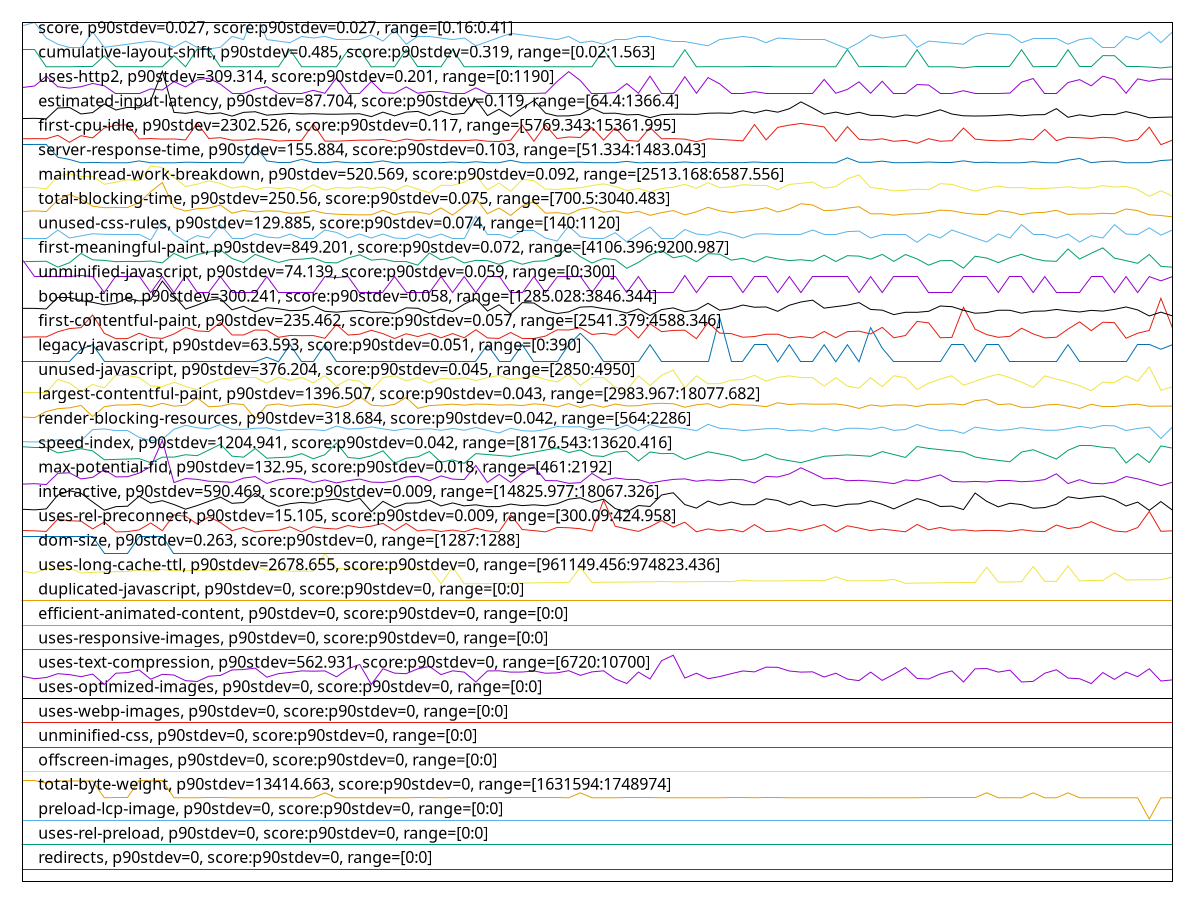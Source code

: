 reset

$redirectsP90Stdev0ScoreP90Stdev0Range00 <<EOF
0 0.5
1 0.5
2 0.5
3 0.5
4 0.5
5 0.5
6 0.5
7 0.5
8 0.5
9 0.5
10 0.5
11 0.5
12 0.5
13 0.5
14 0.5
15 0.5
16 0.5
17 0.5
18 0.5
19 0.5
20 0.5
21 0.5
22 0.5
23 0.5
24 0.5
25 0.5
26 0.5
27 0.5
28 0.5
29 0.5
30 0.5
31 0.5
32 0.5
33 0.5
34 0.5
35 0.5
36 0.5
37 0.5
38 0.5
39 0.5
40 0.5
41 0.5
42 0.5
43 0.5
44 0.5
45 0.5
46 0.5
47 0.5
48 0.5
49 0.5
50 0.5
51 0.5
52 0.5
53 0.5
54 0.5
55 0.5
56 0.5
57 0.5
58 0.5
59 0.5
60 0.5
61 0.5
62 0.5
63 0.5
64 0.5
65 0.5
66 0.5
67 0.5
68 0.5
69 0.5
70 0.5
71 0.5
72 0.5
73 0.5
74 0.5
75 0.5
76 0.5
77 0.5
78 0.5
79 0.5
80 0.5
81 0.5
82 0.5
83 0.5
84 0.5
85 0.5
86 0.5
87 0.5
88 0.5
89 0.5
90 0.5
91 0.5
92 0.5
93 0.5
94 0.5
95 0.5
96 0.5
97 0.5
98 0.5
99 0.5
EOF

$usesRelPreloadP90Stdev0ScoreP90Stdev0Range00 <<EOF
0 1.5
1 1.5
2 1.5
3 1.5
4 1.5
5 1.5
6 1.5
7 1.5
8 1.5
9 1.5
10 1.5
11 1.5
12 1.5
13 1.5
14 1.5
15 1.5
16 1.5
17 1.5
18 1.5
19 1.5
20 1.5
21 1.5
22 1.5
23 1.5
24 1.5
25 1.5
26 1.5
27 1.5
28 1.5
29 1.5
30 1.5
31 1.5
32 1.5
33 1.5
34 1.5
35 1.5
36 1.5
37 1.5
38 1.5
39 1.5
40 1.5
41 1.5
42 1.5
43 1.5
44 1.5
45 1.5
46 1.5
47 1.5
48 1.5
49 1.5
50 1.5
51 1.5
52 1.5
53 1.5
54 1.5
55 1.5
56 1.5
57 1.5
58 1.5
59 1.5
60 1.5
61 1.5
62 1.5
63 1.5
64 1.5
65 1.5
66 1.5
67 1.5
68 1.5
69 1.5
70 1.5
71 1.5
72 1.5
73 1.5
74 1.5
75 1.5
76 1.5
77 1.5
78 1.5
79 1.5
80 1.5
81 1.5
82 1.5
83 1.5
84 1.5
85 1.5
86 1.5
87 1.5
88 1.5
89 1.5
90 1.5
91 1.5
92 1.5
93 1.5
94 1.5
95 1.5
96 1.5
97 1.5
98 1.5
99 1.5
EOF

$preloadLcpImageP90Stdev0ScoreP90Stdev0Range00 <<EOF
0 2.5
1 2.5
2 2.5
3 2.5
4 2.5
5 2.5
6 2.5
7 2.5
8 2.5
9 2.5
10 2.5
11 2.5
12 2.5
13 2.5
14 2.5
15 2.5
16 2.5
17 2.5
18 2.5
19 2.5
20 2.5
21 2.5
22 2.5
23 2.5
24 2.5
25 2.5
26 2.5
27 2.5
28 2.5
29 2.5
30 2.5
31 2.5
32 2.5
33 2.5
34 2.5
35 2.5
36 2.5
37 2.5
38 2.5
39 2.5
40 2.5
41 2.5
42 2.5
43 2.5
44 2.5
45 2.5
46 2.5
47 2.5
48 2.5
49 2.5
50 2.5
51 2.5
52 2.5
53 2.5
54 2.5
55 2.5
56 2.5
57 2.5
58 2.5
59 2.5
60 2.5
61 2.5
62 2.5
63 2.5
64 2.5
65 2.5
66 2.5
67 2.5
68 2.5
69 2.5
70 2.5
71 2.5
72 2.5
73 2.5
74 2.5
75 2.5
76 2.5
77 2.5
78 2.5
79 2.5
80 2.5
81 2.5
82 2.5
83 2.5
84 2.5
85 2.5
86 2.5
87 2.5
88 2.5
89 2.5
90 2.5
91 2.5
92 2.5
93 2.5
94 2.5
95 2.5
96 2.5
97 2.5
98 2.5
99 2.5
EOF

$totalByteWeightP90Stdev13414663ScoreP90Stdev0Range16315941748974 <<EOF
0 4.129072670281911
1 4.129045748240451
2 4.029797642398368
3 4.118021172262605
4 4.1176577247028945
5 4.117523114495597
6 4.117092361832238
7 3.4305668435829375
8 3.4298399484635205
9 3.429907253567169
10 4.14037992769509
11 4.117280816122456
12 4.138724222145303
13 3.430674531748778
14 3.4298399484635205
15 3.4301630129610388
16 3.4301360909195786
17 3.4299745586708212
18 3.4297861043806
19 3.4300284027537415
20 3.429032287219723
21 3.4312802776816262
22 3.429032287219723
23 3.4293553517172413
24 3.4292476635514006
25 3.4290457482404513
26 3.6324686935117896
27 3.4304860774585606
28 3.4305668435829375
29 3.43040531133418
30 3.43009570785739
31 3.4304187723549084
32 3.4300284027537415
33 3.43066107072805
34 3.429907253567169
35 3.4298668705049806
36 3.4303245452097997
37 3.4298668705049806
38 3.429880331525709
39 3.4298130264220603
40 3.4301226298988503
41 3.43004186377447
42 3.43006878581593
43 3.429893792546441
44 3.429799565401332
45 3.430216857043959
46 3.430257240106151
47 3.4299610976500894
48 3.6321860120764597
49 3.429947636629361
50 3.4304726164378287
51 3.4299610976500894
52 3.429893792546441
53 3.4298668705049806
54 3.4297861043806
55 3.43037838929272
56 3.4305668435829375
57 3.429907253567169
58 3.4300014807122814
59 3.430243779085419
60 3.43009570785739
61 3.4298130264220603
62 3.4298399484635205
63 3.432760989961924
64 3.429893792546441
65 3.429893792546441
66 3.4304860774585606
67 3.43006878581593
68 3.430526460520749
69 3.4300014807122814
70 3.4292342025306723
71 3.429516883966002
72 3.4292207415099405
73 3.4290726702819114
74 3.4291399753855636
75 3.42975918233914
76 3.43037838929272
77 3.4309033691011876
78 3.4298130264220603
79 3.4298130264220603
80 3.429880331525709
81 3.429907253567169
82 3.4299341756086292
83 3.6348378331602618
84 3.4299880196915495
85 3.432585996692435
86 3.429799565401332
87 3.63195717472405
88 3.4298130264220603
89 3.4300014807122814
90 3.63195717472405
91 3.429799565401332
92 3.4301764739817706
93 3.4301495519403105
94 3.429059209261183
95 3.4299880196915495
96 3.429826487442792
97 2.560325314410985
98 3.429826487442792
99 3.4290861313026433
EOF

$offscreenImagesP90Stdev0ScoreP90Stdev0Range00 <<EOF
0 4.5
1 4.5
2 4.5
3 4.5
4 4.5
5 4.5
6 4.5
7 4.5
8 4.5
9 4.5
10 4.5
11 4.5
12 4.5
13 4.5
14 4.5
15 4.5
16 4.5
17 4.5
18 4.5
19 4.5
20 4.5
21 4.5
22 4.5
23 4.5
24 4.5
25 4.5
26 4.5
27 4.5
28 4.5
29 4.5
30 4.5
31 4.5
32 4.5
33 4.5
34 4.5
35 4.5
36 4.5
37 4.5
38 4.5
39 4.5
40 4.5
41 4.5
42 4.5
43 4.5
44 4.5
45 4.5
46 4.5
47 4.5
48 4.5
49 4.5
50 4.5
51 4.5
52 4.5
53 4.5
54 4.5
55 4.5
56 4.5
57 4.5
58 4.5
59 4.5
60 4.5
61 4.5
62 4.5
63 4.5
64 4.5
65 4.5
66 4.5
67 4.5
68 4.5
69 4.5
70 4.5
71 4.5
72 4.5
73 4.5
74 4.5
75 4.5
76 4.5
77 4.5
78 4.5
79 4.5
80 4.5
81 4.5
82 4.5
83 4.5
84 4.5
85 4.5
86 4.5
87 4.5
88 4.5
89 4.5
90 4.5
91 4.5
92 4.5
93 4.5
94 4.5
95 4.5
96 4.5
97 4.5
98 4.5
99 4.5
EOF

$unminifiedCssP90Stdev0ScoreP90Stdev0Range00 <<EOF
0 5.5
1 5.5
2 5.5
3 5.5
4 5.5
5 5.5
6 5.5
7 5.5
8 5.5
9 5.5
10 5.5
11 5.5
12 5.5
13 5.5
14 5.5
15 5.5
16 5.5
17 5.5
18 5.5
19 5.5
20 5.5
21 5.5
22 5.5
23 5.5
24 5.5
25 5.5
26 5.5
27 5.5
28 5.5
29 5.5
30 5.5
31 5.5
32 5.5
33 5.5
34 5.5
35 5.5
36 5.5
37 5.5
38 5.5
39 5.5
40 5.5
41 5.5
42 5.5
43 5.5
44 5.5
45 5.5
46 5.5
47 5.5
48 5.5
49 5.5
50 5.5
51 5.5
52 5.5
53 5.5
54 5.5
55 5.5
56 5.5
57 5.5
58 5.5
59 5.5
60 5.5
61 5.5
62 5.5
63 5.5
64 5.5
65 5.5
66 5.5
67 5.5
68 5.5
69 5.5
70 5.5
71 5.5
72 5.5
73 5.5
74 5.5
75 5.5
76 5.5
77 5.5
78 5.5
79 5.5
80 5.5
81 5.5
82 5.5
83 5.5
84 5.5
85 5.5
86 5.5
87 5.5
88 5.5
89 5.5
90 5.5
91 5.5
92 5.5
93 5.5
94 5.5
95 5.5
96 5.5
97 5.5
98 5.5
99 5.5
EOF

$usesWebpImagesP90Stdev0ScoreP90Stdev0Range00 <<EOF
0 6.5
1 6.5
2 6.5
3 6.5
4 6.5
5 6.5
6 6.5
7 6.5
8 6.5
9 6.5
10 6.5
11 6.5
12 6.5
13 6.5
14 6.5
15 6.5
16 6.5
17 6.5
18 6.5
19 6.5
20 6.5
21 6.5
22 6.5
23 6.5
24 6.5
25 6.5
26 6.5
27 6.5
28 6.5
29 6.5
30 6.5
31 6.5
32 6.5
33 6.5
34 6.5
35 6.5
36 6.5
37 6.5
38 6.5
39 6.5
40 6.5
41 6.5
42 6.5
43 6.5
44 6.5
45 6.5
46 6.5
47 6.5
48 6.5
49 6.5
50 6.5
51 6.5
52 6.5
53 6.5
54 6.5
55 6.5
56 6.5
57 6.5
58 6.5
59 6.5
60 6.5
61 6.5
62 6.5
63 6.5
64 6.5
65 6.5
66 6.5
67 6.5
68 6.5
69 6.5
70 6.5
71 6.5
72 6.5
73 6.5
74 6.5
75 6.5
76 6.5
77 6.5
78 6.5
79 6.5
80 6.5
81 6.5
82 6.5
83 6.5
84 6.5
85 6.5
86 6.5
87 6.5
88 6.5
89 6.5
90 6.5
91 6.5
92 6.5
93 6.5
94 6.5
95 6.5
96 6.5
97 6.5
98 6.5
99 6.5
EOF

$usesOptimizedImagesP90Stdev0ScoreP90Stdev0Range00 <<EOF
0 7.5
1 7.5
2 7.5
3 7.5
4 7.5
5 7.5
6 7.5
7 7.5
8 7.5
9 7.5
10 7.5
11 7.5
12 7.5
13 7.5
14 7.5
15 7.5
16 7.5
17 7.5
18 7.5
19 7.5
20 7.5
21 7.5
22 7.5
23 7.5
24 7.5
25 7.5
26 7.5
27 7.5
28 7.5
29 7.5
30 7.5
31 7.5
32 7.5
33 7.5
34 7.5
35 7.5
36 7.5
37 7.5
38 7.5
39 7.5
40 7.5
41 7.5
42 7.5
43 7.5
44 7.5
45 7.5
46 7.5
47 7.5
48 7.5
49 7.5
50 7.5
51 7.5
52 7.5
53 7.5
54 7.5
55 7.5
56 7.5
57 7.5
58 7.5
59 7.5
60 7.5
61 7.5
62 7.5
63 7.5
64 7.5
65 7.5
66 7.5
67 7.5
68 7.5
69 7.5
70 7.5
71 7.5
72 7.5
73 7.5
74 7.5
75 7.5
76 7.5
77 7.5
78 7.5
79 7.5
80 7.5
81 7.5
82 7.5
83 7.5
84 7.5
85 7.5
86 7.5
87 7.5
88 7.5
89 7.5
90 7.5
91 7.5
92 7.5
93 7.5
94 7.5
95 7.5
96 7.5
97 7.5
98 7.5
99 7.5
EOF

$usesTextCompressionP90Stdev562931ScoreP90Stdev0Range672010700 <<EOF
0 8.400557939914162
1 8.307424892703862
2 8.355493562231759
3 8.514721030042917
4 8.475665236051501
5 8.39154506437768
6 8.496695278969955
7 8.073090128755364
8 8.532746781115879
9 8.556781115879827
10 8.667939914163089
11 8.286394849785406
12 8.487682403433476
13 8.45763948497854
14 8.22931330472103
15 8.193261802575107
16 8.409570815450643
17 8.442618025751072
18 8.667939914163089
19 8.682961373390558
20 8.740042918454936
21 8.370515021459227
22 8.514721030042917
23 8.565793991416308
24 8.628884120171673
25 8.6168669527897
26 8.628884120171673
27 8.385536480686694
28 8.713004291845493
29 8.893261802575108
30 8.073090128755364
31 8.716008583690986
32 8.535751072961373
33 8.514721030042917
34 8.713004291845493
35 8.81214592274678
36 8.475665236051501
37 8.631888412017167
38 8.577811158798283
39 8.175236051502145
40 8.62587982832618
41 8.631888412017167
42 8.577811158798283
43 8.580815450643776
44 8.62587982832618
45 8.532746781115879
46 8.547768240343347
47 8.637896995708154
48 8.445622317596566
49 8.586824034334764
50 8.631888412017167
51 8.298412017167381
52 8.11214592274678
53 8.580815450643776
54 8.295407725321887
55 9.04648068669528
56 9.268798283261802
57 8.334463519313305
58 8.532746781115879
59 8.307424892703862
60 8.394549356223175
61 8.514721030042917
62 8.62587982832618
63 8.586824034334764
64 8.782103004291844
65 8.773090128755364
66 8.622875536480686
67 8.577811158798283
68 8.589828326180257
69 8.376523605150215
70 8.532746781115879
71 8.292403433476395
72 8.22931330472103
73 8.577811158798283
74 8.23832618025751
75 8.490686695278969
76 8.76107296137339
77 8.319442060085837
78 8.295407725321887
79 8.502703862660944
80 8.62587982832618
81 8.172231759656652
82 8.713004291845493
83 8.725021459227467
84 8.577811158798283
85 8.658927038626608
86 8.172231759656652
87 8.199270386266093
88 8.532746781115879
89 8.673948497854077
90 8.334463519313305
91 8.307424892703862
92 8.109141630901288
93 8.559785407725322
94 8.28038626609442
95 8.577811158798283
96 8.39154506437768
97 8.716008583690986
98 8.214291845493563
99 8.259356223175965
EOF

$usesResponsiveImagesP90Stdev0ScoreP90Stdev0Range00 <<EOF
0 9.5
1 9.5
2 9.5
3 9.5
4 9.5
5 9.5
6 9.5
7 9.5
8 9.5
9 9.5
10 9.5
11 9.5
12 9.5
13 9.5
14 9.5
15 9.5
16 9.5
17 9.5
18 9.5
19 9.5
20 9.5
21 9.5
22 9.5
23 9.5
24 9.5
25 9.5
26 9.5
27 9.5
28 9.5
29 9.5
30 9.5
31 9.5
32 9.5
33 9.5
34 9.5
35 9.5
36 9.5
37 9.5
38 9.5
39 9.5
40 9.5
41 9.5
42 9.5
43 9.5
44 9.5
45 9.5
46 9.5
47 9.5
48 9.5
49 9.5
50 9.5
51 9.5
52 9.5
53 9.5
54 9.5
55 9.5
56 9.5
57 9.5
58 9.5
59 9.5
60 9.5
61 9.5
62 9.5
63 9.5
64 9.5
65 9.5
66 9.5
67 9.5
68 9.5
69 9.5
70 9.5
71 9.5
72 9.5
73 9.5
74 9.5
75 9.5
76 9.5
77 9.5
78 9.5
79 9.5
80 9.5
81 9.5
82 9.5
83 9.5
84 9.5
85 9.5
86 9.5
87 9.5
88 9.5
89 9.5
90 9.5
91 9.5
92 9.5
93 9.5
94 9.5
95 9.5
96 9.5
97 9.5
98 9.5
99 9.5
EOF

$efficientAnimatedContentP90Stdev0ScoreP90Stdev0Range00 <<EOF
0 10.5
1 10.5
2 10.5
3 10.5
4 10.5
5 10.5
6 10.5
7 10.5
8 10.5
9 10.5
10 10.5
11 10.5
12 10.5
13 10.5
14 10.5
15 10.5
16 10.5
17 10.5
18 10.5
19 10.5
20 10.5
21 10.5
22 10.5
23 10.5
24 10.5
25 10.5
26 10.5
27 10.5
28 10.5
29 10.5
30 10.5
31 10.5
32 10.5
33 10.5
34 10.5
35 10.5
36 10.5
37 10.5
38 10.5
39 10.5
40 10.5
41 10.5
42 10.5
43 10.5
44 10.5
45 10.5
46 10.5
47 10.5
48 10.5
49 10.5
50 10.5
51 10.5
52 10.5
53 10.5
54 10.5
55 10.5
56 10.5
57 10.5
58 10.5
59 10.5
60 10.5
61 10.5
62 10.5
63 10.5
64 10.5
65 10.5
66 10.5
67 10.5
68 10.5
69 10.5
70 10.5
71 10.5
72 10.5
73 10.5
74 10.5
75 10.5
76 10.5
77 10.5
78 10.5
79 10.5
80 10.5
81 10.5
82 10.5
83 10.5
84 10.5
85 10.5
86 10.5
87 10.5
88 10.5
89 10.5
90 10.5
91 10.5
92 10.5
93 10.5
94 10.5
95 10.5
96 10.5
97 10.5
98 10.5
99 10.5
EOF

$duplicatedJavascriptP90Stdev0ScoreP90Stdev0Range00 <<EOF
0 11.5
1 11.5
2 11.5
3 11.5
4 11.5
5 11.5
6 11.5
7 11.5
8 11.5
9 11.5
10 11.5
11 11.5
12 11.5
13 11.5
14 11.5
15 11.5
16 11.5
17 11.5
18 11.5
19 11.5
20 11.5
21 11.5
22 11.5
23 11.5
24 11.5
25 11.5
26 11.5
27 11.5
28 11.5
29 11.5
30 11.5
31 11.5
32 11.5
33 11.5
34 11.5
35 11.5
36 11.5
37 11.5
38 11.5
39 11.5
40 11.5
41 11.5
42 11.5
43 11.5
44 11.5
45 11.5
46 11.5
47 11.5
48 11.5
49 11.5
50 11.5
51 11.5
52 11.5
53 11.5
54 11.5
55 11.5
56 11.5
57 11.5
58 11.5
59 11.5
60 11.5
61 11.5
62 11.5
63 11.5
64 11.5
65 11.5
66 11.5
67 11.5
68 11.5
69 11.5
70 11.5
71 11.5
72 11.5
73 11.5
74 11.5
75 11.5
76 11.5
77 11.5
78 11.5
79 11.5
80 11.5
81 11.5
82 11.5
83 11.5
84 11.5
85 11.5
86 11.5
87 11.5
88 11.5
89 11.5
90 11.5
91 11.5
92 11.5
93 11.5
94 11.5
95 11.5
96 11.5
97 11.5
98 11.5
99 11.5
EOF

$usesLongCacheTtlP90Stdev2678655ScoreP90Stdev0Range961149456974823436 <<EOF
0 12.710782194393403
1 12.629362727847052
2 12.832806026719723
3 12.793290556613954
4 12.836628491214313
5 12.643564274581422
6 12.659658608426383
7 12.689631550958836
8 12.690880287060835
9 12.696798490275071
10 12.76686598013508
11 12.713443357463603
12 12.782508045538123
13 12.73566231933566
14 12.732332960980074
15 12.740770577095788
16 12.751077051427984
17 12.751666142056834
18 12.754346324302801
19 12.756309024140023
20 12.922966714751382
21 12.752308767508907
22 12.761628376739381
23 12.71151697467947
24 12.712462049110059
25 12.715005073625477
26 13.438164456905653
27 12.823172101300813
28 12.838637847608723
29 12.836632974575622
30 12.814118479903456
31 12.820065036804124
32 12.825729104784429
33 12.841233000284078
34 12.841704869812958
35 12.84882966213192
36 12.198105963421696
37 12.884056446657553
38 12.200807251914554
39 12.202592389230858
40 12.206628129849975
41 12.20928737840714
42 12.220644491530464
43 12.224343975641517
44 12.233549708879764
45 12.240183126308551
46 12.247410790955982
47 12.245096446963899
48 12.867877485037823
49 12.25144661344575
50 12.262458938512182
51 12.264841667777006
52 12.26579892934275
53 12.276549781678028
54 12.274557468858205
55 12.293072505452741
56 12.276003424995835
57 12.280297553712956
58 12.283453923848313
59 12.289141075565936
60 12.291448856682834
61 12.280083030635794
62 12.35008921703205
63 12.312105878193478
64 12.314614482913015
65 12.313969858810083
66 12.320463567167792
67 12.323244198371725
68 12.32863740935801
69 12.329634754781281
70 12.482701770147955
71 12.319560714299712
72 12.317540197679648
73 12.321407062125118
74 12.324710487897576
75 12.374914338769983
76 12.216100169335064
77 12.228059937160339
78 12.227999053126098
79 12.238945022051738
80 12.243410046879745
81 12.248625050708384
82 12.252043878541528
83 12.877736031960481
84 12.26872948455258
85 12.272331164756594
86 12.281478627522802
87 12.906628129849963
88 12.29439674390379
89 12.2997314816308
90 12.928744090919665
91 12.311896679225995
92 12.33271770774941
93 12.33434582980425
94 12.643588120345356
95 12.351724688549837
96 12.358645605381184
97 12.361234077413613
98 12.364701200098096
99 12.480295404582066
EOF

$domSizeP90Stdev0263ScoreP90Stdev0Range12871288 <<EOF
0 14.129999999999995
1 14.129999999999995
2 14.129999999999995
3 14.129999999999995
4 14.129999999999995
5 14.129999999999995
6 14.129999999999995
7 13.430000000000064
8 13.430000000000064
9 13.430000000000064
10 14.129999999999995
11 14.129999999999995
12 14.129999999999995
13 13.430000000000064
14 13.430000000000064
15 13.430000000000064
16 13.430000000000064
17 13.430000000000064
18 13.430000000000064
19 13.430000000000064
20 13.430000000000064
21 13.430000000000064
22 13.430000000000064
23 13.430000000000064
24 13.430000000000064
25 13.430000000000064
26 13.430000000000064
27 13.430000000000064
28 13.430000000000064
29 13.430000000000064
30 13.430000000000064
31 13.430000000000064
32 13.430000000000064
33 13.430000000000064
34 13.430000000000064
35 13.430000000000064
36 13.430000000000064
37 13.430000000000064
38 13.430000000000064
39 13.430000000000064
40 13.430000000000064
41 13.430000000000064
42 13.430000000000064
43 13.430000000000064
44 13.430000000000064
45 13.430000000000064
46 13.430000000000064
47 13.430000000000064
48 13.430000000000064
49 13.430000000000064
50 13.430000000000064
51 13.430000000000064
52 13.430000000000064
53 13.430000000000064
54 13.430000000000064
55 13.430000000000064
56 13.430000000000064
57 13.430000000000064
58 13.430000000000064
59 13.430000000000064
60 13.430000000000064
61 13.430000000000064
62 13.430000000000064
63 13.430000000000064
64 13.430000000000064
65 13.430000000000064
66 13.430000000000064
67 13.430000000000064
68 13.430000000000064
69 13.430000000000064
70 13.430000000000064
71 13.430000000000064
72 13.430000000000064
73 13.430000000000064
74 13.430000000000064
75 13.430000000000064
76 13.430000000000064
77 13.430000000000064
78 13.430000000000064
79 13.430000000000064
80 13.430000000000064
81 13.430000000000064
82 13.430000000000064
83 13.430000000000064
84 13.430000000000064
85 13.430000000000064
86 13.430000000000064
87 13.430000000000064
88 13.430000000000064
89 13.430000000000064
90 13.430000000000064
91 13.430000000000064
92 13.430000000000064
93 13.430000000000064
94 13.430000000000064
95 13.430000000000064
96 13.430000000000064
97 13.430000000000064
98 13.430000000000064
99 13.430000000000064
EOF

$usesRelPreconnectP90Stdev15105ScoreP90Stdev0009Range30009424958 <<EOF
0 14.37831106430901
1 14.365409657530355
2 14.341788241254461
3 14.84886962072855
4 14.77881560517682
5 14.762320086686882
6 14.444293138268765
7 14.724654626961115
8 14.321781711902053
9 14.334932421227156
10 14.40531884017415
11 14.687882501360118
12 14.371538345130523
13 15.021781711902054
14 14.962447705847563
15 14.649012079326521
16 14.938286134054366
17 14.709841900659697
18 14.370187956337265
19 14.50564233990704
20 14.320618300018632
21 14.38119881880536
22 14.387410607254342
23 14.531050424432475
24 14.321740161477646
25 14.534623760931554
26 14.469264943337917
27 14.439681041159488
28 14.584795891747005
29 14.49836064015498
30 14.557206416597252
31 14.670576749594224
32 14.374093696231608
33 14.6688731821935
34 14.360485932238019
35 14.411447527774316
36 14.340479402885611
37 14.399148602149575
38 14.325853653494029
39 14.47258897729055
40 14.362293375699762
41 14.324731792035015
42 15.027391019197122
43 14.41943559361744
44 14.375589511510293
45 14.324046210032286
46 14.505829316816875
47 14.492013800701246
48 14.451813765086598
49 14.359592598113249
50 15.617697898760248
51 14.555295098738762
52 14.439016234368962
53 14.342951653137883
54 14.534852288265798
55 14.785983047047093
56 14.518522971473491
57 14.719502374334535
58 14.326892414104226
59 14.444770968149458
60 14.364744850739829
61 14.426883510441852
62 14.323796907485837
63 14.62146414794408
64 14.33484932037834
65 14.362875081641473
66 14.46344788392081
67 14.372722532226147
68 14.488066510382495
69 14.620238410424045
70 14.32543814924995
71 14.57154131301798
72 14.48104448865756
73 14.37504935599299
74 14.439805692432712
75 14.38261153323523
76 14.326082180828273
77 14.627904463727305
78 14.407728764789809
79 14.502463732439836
80 14.387369056829934
81 14.409723185161388
82 14.36007042799394
83 14.385623939004802
84 14.376815249030326
85 14.34257769931821
86 14.414397607907278
87 14.352466700327293
88 14.337113818508572
89 14.603098860355784
90 14.458254080869821
91 14.519998011539972
92 14.742666735941942
93 14.533169496077278
94 14.359384845991208
95 14.321096129899324
96 14.499056597638386
97 15.163489434345218
98 14.345382352965744
99 14.368650590634171
EOF

$interactiveP90Stdev590469ScoreP90Stdev0009Range1482597718067326 <<EOF
0 15.24815421610542
1 15.22471999179561
2 15.263405371367334
3 15.83284945831149
4 16.01011849227539
5 15.903164152255117
6 15.549133938410343
7 15.208627905810047
8 15.357523834506717
9 15.373924684969353
10 15.784430298860162
11 15.505306131045263
12 15.602280057793486
13 15.443695866990083
14 15.254258054899566
15 15.401566264248906
16 15.573802275155419
17 15.746767245765678
18 15.493284036305393
19 15.525025456764771
20 15.908627905810047
21 15.568672408646563
22 15.373920227739369
23 15.47956117065769
24 15.532468355500175
25 15.497080245576006
26 15.621612009707114
27 15.671019998877009
28 15.558666737737937
29 15.69858540004411
30 15.153149169401946
31 15.575183611247732
32 15.323472488375023
33 15.49784783460628
34 15.511144967256726
35 15.619741323789587
36 15.385694338411039
37 15.5103891291055
38 15.389629262081456
39 15.432265908500208
40 15.355188516130251
41 15.36003149910923
42 15.462884107003621
43 15.398915698151754
44 15.431941206049252
45 15.393298507831314
46 15.47317706664485
47 15.66110847006835
48 15.72068934380506
49 15.532951762352074
50 15.664192873217274
51 15.278929092996147
52 15.134516327257929
53 15.402735409180465
54 15.365413266645968
55 15.834813610991105
56 15.927678376896807
57 15.442259828529782
58 15.297607047710304
59 15.587982884815721
60 15.423051328379955
61 15.545246828661572
62 15.432765388393566
63 15.438654739878181
64 15.679507915442294
65 15.608934296956871
66 15.42401949275951
67 15.588863525406499
68 15.400510035810271
69 15.445566687975184
70 15.357657821541387
71 15.453246225102461
72 15.47059079271353
73 15.593267808900992
74 15.454446840779061
75 15.263364445892027
76 15.480318089349515
77 15.6847866264191
78 15.567366575328826
79 15.363214231452954
80 15.377758037823167
81 15.23685351728508
82 15.916213706040086
83 15.574111039632493
84 15.347849349292659
85 15.495959049633665
86 15.44117361508944
87 15.292080892935598
88 15.318899505479015
89 15.451275859314386
90 15.75993309273296
91 15.688011499846311
92 15.748169112129435
93 15.789489930229877
94 15.640585492275967
95 15.384307464548137
96 15.542863696363458
97 15.204954608032931
98 15.56486931092961
99 15.212176401147612
EOF

$maxPotentialFidP90Stdev13295ScoreP90Stdev0018Range4612192 <<EOF
0 16.279784073506892
1 16.299079632465546
2 16.26048851454824
3 16.7235819295559
4 16.742877488514548
5 16.493107197549772
6 16.55635375191424
7 16.8725865237366
8 16.575649310872894
9 16.583153139356813
10 16.730013782542112
11 16.992647779479324
12 18.07105513016845
13 16.341958652373663
14 16.50811485451761
15 16.475955589586523
16 16.39770137825421
17 16.380549770290965
18 16.35267840735069
19 16.528482388973966
20 16.586369065849922
21 16.309799387442574
22 16.457732006125575
23 16.51561868300153
24 16.492035222052067
25 16.346246554364473
26 16.45237212863706
27 16.329094946401227
28 16.421284839203675
29 16.487747320061256
30 16.362326186830018
31 16.349462480857582
32 16.411637059724352
33 16.571361408882083
34 16.599232771822358
35 16.41914088820827
36 16.616384379785604
37 16.484531393568147
38 16.4663078101072
39 17.045174578866767
40 16.354822358346095
41 16.679630934150076
42 16.351606431852986
43 16.722509954058193
44 16.99479173047473
45 16.42664471669219
46 16.416996937212865
47 16.31194333843798
48 16.339814701378256
49 16.718222052067382
50 16.435220520673813
51 16.533842266462482
52 16.472739663093414
53 16.46952373660031
54 16.318375191424195
55 16.406277182235836
56 16.472739663093414
57 16.494179173047474
58 16.399845329249615
59 16.453444104134764
60 16.421284839203675
61 16.472739663093414
62 16.459875957120982
63 16.32695099540582
64 16.59601684532925
65 16.57028943338438
66 16.696782542113322
67 16.948696784073505
68 16.730013782542112
69 16.49632312404288
70 16.524194486983156
71 16.420212863705974
72 16.435220520673816
73 16.40413323124043
74 16.362326186830014
75 16.300151607963247
76 16.451300153139357
77 16.413781010719756
78 16.529554364471668
79 16.65819142419602
80 16.3934134762634
81 16.36768606431853
82 16.391269525267994
83 16.36768606431853
84 16.44594027565084
85 16.44594027565084
86 16.377333843797857
87 16.401989280245022
88 16.464163859111792
89 16.701070444104136
90 16.30122358346095
91 16.460947932618684
92 16.31623124042879
93 16.292647779479324
94 16.36447013782542
95 16.590656967840737
96 16.49632312404288
97 16.365542113323126
98 16.21546554364472
99 16.35911026033691
EOF

$speedIndexP90Stdev1204941ScoreP90Stdev0042Range817654313620416 <<EOF
0 17.811300837048407
1 17.77978722635281
2 17.78439994571184
3 17.557695203713727
4 17.635742505345345
5 17.731747880459018
6 17.641893690639016
7 17.278300632214368
10 17.322593273162248
11 17.158730814747543
12 17.384433511668394
13 17.38653061648888
14 17.48355015531252
15 17.445197548959154
16 17.673993935069845
17 17.91059578893252
18 17.42595768044462
19 17.385489702022646
20 17.739805061927317
21 17.344195574714966
23 17.388955255758976
24 17.529077710738644
25 17.318174105942674
26 17.48553251603237
27 17.96256308694857
28 17.371853530126682
29 17.327497536584744
30 17.439300060479784
31 17.643708391550593
32 17.13659731995565
33 17.34406315854518
34 17.398305588006263
35 17.61769201518968
36 17.17932062909984
37 17.27281310389836
38 17.129858444621405
39 17.529598557528466
42 17.415887668450758
46 17.763397895157983
47 17.570258028737065
48 17.681236627921397
49 17.44453148085974
50 17.41357422390696
51 17.59144705983766
52 17.627372325231033
53 17.228007091633696
54 17.596203652928253
55 17.528556347719736
56 17.53869671248681
57 17.288641912222868
59 17.604736028295292
60 17.515036677310217
61 17.419048452191323
62 17.243826710691238
63 17.311669628910256
64 17.51472193491938
65 17.320532684227427
67 17.16012816558582
69 17.421420496989526
71 17.47767590297151
72 17.451729354923362
73 17.419184723689934
74 17.61242665489147
76 17.372273334747778
77 17.819604328577658
78 17.7417102120927
81 17.5922796731455
82 17.39040717113371
83 17.31132431238086
85 17.19542722894134
86 17.59312178960122
87 17.68779716126555
89 17.307445791365
90 17.66508006696419
91 17.86417802504279
92 17.858730814747545
93 17.789853999349276
94 17.75661534736606
95 17.14515635524769
96 17.528576511883546
97 17.162861887273017
98 17.84626944208513
99 17.75448550815566
EOF

$renderBlockingResourcesP90Stdev318684ScoreP90Stdev0042Range5642286 <<EOF
0 18.015820035992803
1 18.007001799640072
2 18.021278944211158
3 18.094344331133772
4 18.020439112177563
5 18.065370125974805
6 18.513000599880023
7 18.540715056988603
8 18.471428914217157
9 18.476467906418716
10 18.19596400719856
11 18.05739172165567
12 18.114920215956808
13 18.525178164367126
14 18.68726574685063
15 18.5906850629874
16 18.54449430113977
17 18.722118776244752
18 18.526857828434313
19 18.52223875224955
20 18.569269346130774
21 18.58480623875225
22 18.477727654469106
23 18.519299340131973
24 18.51216076784643
25 18.510481103779245
26 18.473948410317938
27 18.65745170965807
28 18.536515896820635
29 18.554152369526093
30 18.623858428314335
31 18.541974805038993
32 18.47478824235153
33 18.553312537492502
34 18.513420515896822
35 18.549113377324534
36 18.48444631073785
37 18.561710857828434
38 18.486965806838633
39 18.599083383323336
40 18.478987402519497
41 18.377367726454708
42 18.567169766046792
43 18.46722975404919
44 18.44959328134373
45 18.513420515896822
46 18.63981523695261
47 18.623858428314335
48 18.628897420515898
49 18.493264547090583
50 18.552472705458907
51 18.521398920215958
52 18.701122975404918
53 18.465970005998802
54 18.722538692261548
55 18.5911049790042
56 18.620499100179963
57 18.554572285542893
58 18.468909418116375
59 18.730097180563888
60 18.568009598080383
61 18.537775644871026
62 18.473108578284343
63 18.507961607678464
64 18.549113377324534
65 18.552472705458907
66 18.469329334133175
67 18.499143371325736
68 18.44455428914217
69 18.575568086382724
70 18.463870425914816
71 18.566749850029993
72 18.56968926214757
73 18.525178164367126
74 18.616299940012
75 18.48108698260348
76 18.51719976004799
77 18.721278944211157
78 18.576407918416315
79 18.479407318536293
80 18.48738572285543
81 18.358051589682063
82 18.617979604079185
83 18.538615476904617
84 18.478987402519497
85 18.514260347930414
86 18.595304139172164
87 18.535256148770245
88 18.486545890821837
89 18.488225554889024
90 18.54995320935813
91 18.648213557288543
92 18.571368926214756
93 18.68096700659868
94 18.667949610077983
95 18.47478824235153
96 18.559191361727656
97 18.614620275944812
98 18.151452909418115
99 18.620919016196762
EOF

$largestContentfulPaintP90Stdev1396507ScoreP90Stdev0043Range298396718077682 <<EOF
0 19.026565827530828
1 19.006008565688113
2 19.252708929696823
3 19.371980542129084
4 19.405823171157024
5 19.502571224198935
6 19.049282260590193
7 19.449847934980795
8 19.520974917825832
9 19.522291178339874
10 19.549245940608955
11 19.450823034999445
12 19.58978972899221
13 19.475254875680086
14 19.51029826632651
15 19.816721549873886
16 19.44916178971959
17 19.474115183806166
18 19.580430138435624
19 19.537547200962276
20 18.97055390292206
21 19.513194988113636
22 19.56454397091488
23 19.472814635410874
24 19.527481513718225
25 19.558418527306923
26 19.50273907705998
27 19.41219120394936
28 19.534493891606793
29 19.86547560215001
30 19.518331724415198
31 19.47889724126111
32 19.547901754027247
33 19.829637949078084
34 19.385042441481993
35 19.496612625504785
36 19.52240297154705
37 19.55541816482707
38 19.513805329813255
39 19.559193223697754
40 19.549934072119132
41 19.51683006089992
42 19.530946628812462
43 19.498292695681627
44 19.569715511041746
45 19.53142730106414
46 19.441834695127934
47 19.578124696287073
48 19.418323495669448
49 19.53975590982125
50 19.428206566589928
51 19.561283439464955
52 19.4829330323665
53 19.49356723149969
54 19.569681092608032
55 19.590562824525662
56 19.574027805791605
57 19.42981204867098
58 19.531754706044257
59 19.57287118633315
60 19.412497115936844
61 19.555168964694616
62 19.524406592788086
63 19.509346942004537
64 19.450865576302093
65 19.613152523042288
66 19.540706077968448
67 19.57318972730665
68 19.5557267745557
69 19.554056279877642
70 19.563611145389316
71 19.502470992739518
72 19.38063910537991
73 19.521678583581718
74 19.469518736871013
75 19.522012451282375
76 19.52348363921638
77 19.459145477491077
78 19.550066350371694
79 19.550635455170976
80 19.57146901313961
81 19.526404047763656
82 19.69829332247235
83 19.749282260590192
84 19.537314661604796
85 19.566160125378474
86 19.426026554581803
87 19.42421906801556
88 19.517969515609778
89 19.549768027634016
90 19.476941171413415
91 19.379176336769913
92 19.550549987174083
93 19.456154127245377
94 19.457802891766754
95 19.521493862427146
96 19.555299256698202
97 19.46862367972146
98 19.477635143088488
99 19.476560434166075
EOF

$unusedJavascriptP90Stdev376204ScoreP90Stdev0045Range28504950 <<EOF
0 20.04539716312057
1 20.04539716312057
2 20.04539716312057
3 20.57163829787234
4 20.417737588652482
5 20.07518439716312
6 20.36312765957447
7 20.219156028368793
8 20.715609929078013
9 20.715609929078013
10 20.64114184397163
11 20.303553191489364
12 20.26880141843972
13 20.452489361702128
14 20.283695035460994
15 20.14468794326241
16 20.407808510638297
17 20.581567375886525
18 20.64114184397163
19 20.651070921985816
20 20.651070921985816
21 20.417737588652482
22 20.661
23 20.52695744680851
24 20.651070921985816
25 20.432631205673758
26 20.7255390070922
27 20.288659574468085
28 20.56667375886525
29 20.492205673758868
30 20.12482978723404
31 20.64114184397163
32 20.720574468085108
33 20.512063829787234
34 20.64114184397163
35 20.422702127659576
36 20.61135460992908
37 20.581567375886525
38 20.64114184397163
39 20.52695744680851
40 20.64114184397163
41 20.730503546099293
42 20.56667375886525
43 20.64114184397163
44 20.720574468085108
45 20.56667375886525
46 20.462418439716313
47 20.77518439716312
48 20.328375886524825
49 20.656035460992907
50 20.656035460992907
51 20.25390780141844
52 20.129794326241136
53 20.720574468085108
54 20.32341134751773
55 20.735468085106383
56 20.95390780141844
57 20.22908510638298
58 20.715609929078013
59 20.39291489361702
60 20.397879432624116
61 20.536886524822695
62 20.57163829787234
63 20.735468085106383
64 20.50213475177305
65 20.651070921985816
66 20.715609929078013
67 20.64114184397163
68 20.646106382978722
69 20.29362411347518
70 20.64114184397163
71 20.303553191489364
72 20.209226950354612
73 20.64114184397163
74 20.26880141843972
75 20.720574468085108
76 20.64114184397163
77 20.154617021276596
78 20.417737588652482
79 20.586531914893616
80 20.720574468085108
81 20.333340425531915
82 20.492205673758868
83 20.656035460992907
84 20.7900780141844
85 20.64114184397163
86 20.452489361702128
87 20.243978723404254
88 20.715609929078013
89 20.581567375886525
90 20.462418439716313
91 20.308517730496455
92 20.104971631205675
93 20.45745390070922
94 20.442560283687943
95 20.715609929078013
96 20.492205673758868
97 21.08795035460993
98 20.129794326241136
99 20.26880141843972
EOF

$legacyJavascriptP90Stdev63593ScoreP90Stdev0051Range0390 <<EOF
0 21.2914
1 21.2914
2 21.2914
3 21.2914
4 21.2914
5 21.80473333333333
6 21.9914
7 21.2914
8 21.2914
9 21.2914
10 21.2914
11 21.2914
12 21.2914
13 21.2914
14 21.2914
15 21.2914
16 21.2914
17 21.2914
18 21.2914
19 21.2914
20 21.2914
21 21.478066666666667
22 21.2914
23 21.9914
24 21.2914
25 21.2914
26 21.9914
27 21.2914
28 21.2914
29 21.2914
30 21.2914
31 21.2914
32 21.2914
33 21.2914
34 21.2914
35 21.2914
36 21.2914
37 21.2914
38 21.2914
39 21.2914
40 21.9914
41 21.2914
42 21.2914
43 21.9914
44 21.2914
45 21.2914
46 21.2914
47 21.9914
48 22.458066666666667
49 21.9914
50 21.2914
51 21.2914
52 21.2914
53 21.2914
54 21.9914
55 21.2914
56 21.2914
57 21.2914
58 21.2914
59 21.2914
60 23.1114
61 21.2914
62 21.2914
63 21.9914
64 21.9914
65 21.2914
66 21.9914
67 21.2914
68 21.2914
69 21.9914
70 21.2914
71 21.9914
72 21.2914
73 22.691399999999998
74 21.851399999999998
75 21.2914
76 21.2914
77 21.2914
78 21.2914
79 21.2914
80 21.9914
81 21.9914
82 21.2914
83 21.9914
84 21.9914
85 21.2914
86 21.2914
87 21.2914
88 21.2914
89 21.2914
90 21.9914
91 21.2914
92 21.2914
93 21.2914
94 21.2914
95 21.2914
96 21.9914
97 21.9914
98 21.80473333333333
99 21.9914
EOF

$firstContentfulPaintP90Stdev235462ScoreP90Stdev0057Range25413794588346 <<EOF
0 22.300816969756525
1 22.312985921639807
2 22.311772020740364
3 22.521532477629542
4 22.652162781220376
5 22.69080286538417
6 23.21025857534278
7 22.46045545850771
8 22.238518766329857
9 22.242322322481446
10 22.460500777474625
11 22.282343825868807
12 22.25051696281995
13 22.429161093320076
14 22.699456360262666
15 22.55699780630766
16 22.53031626453791
17 22.900611878309324
18 22.39200844239173
19 22.390381005919213
20 22.59514585597355
21 22.582963146546742
22 22.295114063330946
23 22.369307686304886
24 22.361057206525008
25 22.365745291798653
26 22.25548019896414
27 22.820216840273766
28 22.38591223207473
29 22.42296129679299
30 22.58323020474462
31 22.44398120476774
32 22.245085160928575
33 22.439862034382298
34 22.325423550255497
35 22.457185209484614
36 22.273919353626674
37 22.448230667183058
38 22.27521984612361
39 22.60406640904992
40 22.270673382621563
41 22.247366485352263
42 22.491583923905754
43 22.247662677171725
44 22.245966452981573
45 22.34454087088719
46 22.600882751624315
47 22.593451250317926
48 22.68557338030937
49 22.410798009780574
50 22.45819112869662
51 22.38563060706606
52 22.734216007884577
53 22.263169856528474
54 22.85055465155264
55 22.524629543457653
56 22.57716150951467
57 22.58601084707161
58 22.2369738751185
59 22.90243272965849
60 22.467814125760135
61 22.44500330932507
62 22.296736644199868
63 22.326345305671808
64 22.41931069215473
65 22.422772737519942
66 22.271566813683553
67 22.326206111702007
68 22.26895773601702
69 22.534659601956115
70 22.278576686744202
71 22.527114803232443
72 22.54646923917316
73 22.43265955571227
74 22.702554235358043
75 22.27430942044903
76 22.36748036081759
77 22.945085160928578
78 22.887243996971026
79 22.275611531480497
80 22.290485054567736
81 23.525971539804388
82 22.628675417350692
83 22.405740898633496
84 22.29396166674374
85 22.336127728386785
86 22.666175243936276
87 22.435895815510186
88 22.27107396991838
89 22.29641698362968
90 22.630496268699854
91 22.9286877875789
92 22.565061345349026
93 22.91273146488936
94 22.89437728328979
95 22.255426787324563
96 22.462092606187426
97 22.576962429767164
98 23.893517263404934
99 22.67214439929247
EOF

$bootupTimeP90Stdev300241ScoreP90Stdev0058Range12850283846344 <<EOF
0 23.48038804129771
1 23.479574098209838
2 23.45749924611237
3 23.9289601270109
4 23.92356439989267
5 23.798476552816858
6 23.727527101621497
7 23.62558967429499
8 23.688314722531018
9 23.9005369660495
10 23.781200387166024
11 23.845492946678426
12 24.601800366721612
13 24.0020070469327
14 23.451050312416147
15 23.61565017697193
16 23.807425454568687
17 23.883307758653736
18 23.42112225118514
19 23.565977287537855
20 23.341031593002903
21 23.505065722390462
22 23.464788956185075
23 23.38496215867418
24 23.402043782982584
25 23.570592613178977
26 23.3607003935549
27 23.32327019204968
28 23.36867211637981
29 23.396256737072108
30 23.31700461915897
31 23.329347931920115
32 23.274225648790587
33 23.500065786279247
34 23.485130825059738
35 23.294296948671754
36 23.449523051072696
37 23.353602988717242
38 23.65203835243608
39 23.881178984423915
40 23.37060187705243
41 23.6284161140287
42 23.254026890788516
43 23.71510328899452
44 23.698911635425052
45 23.389293498677503
46 23.268210519926914
47 23.336908210986316
48 23.531903483216418
49 23.550704674103322
50 23.469878336591663
51 23.404606362044955
52 23.29118205108547
53 23.457188427185955
54 23.185546102145388
55 23.429784931191783
56 23.49903046856033
57 23.342800353943858
58 23.417383479638648
59 23.68740462682562
60 23.404382751306528
61 23.473932399279335
62 23.616517786637022
63 23.52619022884962
64 23.53859391651014
65 23.359490659460015
66 23.608380591865682
67 23.741677189149133
68 23.816237953770077
69 23.489158054458798
70 23.551116117862026
71 23.61270075133208
72 23.717109077318206
73 23.43611087898187
74 23.40670606687878
75 23.22356439989267
76 23.31997193365789
77 23.318491630569508
78 23.360119005634992
79 23.57798965640613
80 23.549841536652995
81 23.401596561505734
82 23.279945611479537
83 23.307733717943805
84 23.405069236273498
85 23.401889491573073
86 23.282291288125634
87 23.363088556241298
88 23.37092164040838
89 23.435001769719275
90 23.377408587930134
91 23.331979830311397
92 23.398593469288663
93 23.367395299063393
94 23.43935547079644
95 23.537359585234025
96 23.417061480175313
97 23.16995596146229
98 23.325504063326562
99 23.171416139584213
EOF

$unminifiedJavascriptP90Stdev74139ScoreP90Stdev0059Range0300 <<EOF
0 25.4393125
1 24.7830625
2 24.7830625
3 24.7830625
4 24.7830625
5 24.8268125
6 24.7830625
7 24.1268125
8 24.7830625
9 24.7830625
10 24.7830625
11 24.1268125
12 24.7830625
13 24.1268125
14 24.8268125
15 24.1268125
16 24.1268125
17 24.7830625
18 24.1268125
19 24.1268125
20 24.1268125
21 24.7830625
22 24.1268125
23 24.1268125
24 24.1268125
25 24.1268125
26 24.7830625
27 24.7393125
28 24.7830625
29 24.1268125
30 24.1268125
31 24.1268125
32 24.7830625
33 24.1268125
34 24.1268125
35 24.1268125
36 24.7830625
37 24.1268125
38 24.7830625
39 24.1268125
40 24.7830625
41 24.7830625
42 24.1268125
43 24.1268125
44 24.7830625
45 24.1268125
46 24.7830625
47 24.7830625
48 24.7830625
49 24.1268125
50 24.7830625
51 24.7830625
52 24.1268125
53 24.7830625
54 24.1268125
55 24.1268125
56 24.1268125
57 24.8268125
58 24.1268125
59 24.7830625
60 24.7830625
61 24.7830625
62 24.1268125
63 24.7830625
64 24.7830625
65 24.1268125
66 24.7830625
67 24.1268125
68 24.7830625
69 24.7830625
70 24.7830625
71 24.7830625
72 24.1268125
73 24.7830625
74 24.1268125
75 24.7830625
76 24.7830625
77 24.7830625
78 24.1268125
79 24.1268125
80 24.1268125
81 24.7830625
82 24.7830625
83 24.7830625
84 24.1268125
85 24.7830625
86 24.7830625
87 24.1268125
88 24.7830625
89 24.1268125
90 24.1268125
91 24.1268125
92 24.7830625
93 24.7830625
94 24.1268125
95 24.7830625
96 24.1268125
97 24.7830625
98 24.6080625
99 24.7830625
EOF

$firstMeaningfulPaintP90Stdev849201ScoreP90Stdev0072Range41063969200987 <<EOF
0 25.393976564513224
1 25.40205417485138
2 25.410509524325533
3 25.17111200152046
4 25.347802621725844
5 25.73119494801178
6 25.46893419552497
7 25.443940795414573
8 25.392689434528247
9 25.403119005524513
10 25.395258943062526
11 25.417487007611264
12 25.34453974297157
13 25.732084993729803
14 25.517899267381953
15 25.681813616451024
16 25.787802534454574
17 25.87111200152046
18 25.52569501576822
19 25.358354202802424
20 25.69072391589086
21 25.519777442025816
22 25.360466725041448
23 25.47876389776753
24 25.49422914210647
25 25.546179642813247
26 25.365560094388723
27 25.34026328117178
28 25.542219151485707
29 25.67660434601215
30 25.456553651102563
31 25.499228500905076
32 25.39773766523663
33 25.39704310715772
34 25.25142500961802
35 25.748300286128547
36 25.465937227474257
37 25.59047218676827
38 25.340714497866582
39 25.44799478820839
40 25.434434021103648
41 25.28603395797743
42 25.44279145706411
43 25.288432754215748
44 25.404494546151835
45 25.43136900570633
46 25.62577620228898
47 25.986307335222754
48 25.600716960855685
49 25.33709237663661
50 25.52424005828751
51 25.474729250104666
52 25.12178514177581
53 25.36199685702227
54 25.668605304056733
55 25.850288155907208
56 25.550966035477224
57 25.643268782413095
58 25.393324769355374
59 25.720633185287326
60 25.698775902415207
61 25.456533457500953
62 25.530947218822277
63 25.381022453927436
64 25.6002043148854
65 25.506941947637724
66 25.435584717007156
67 25.473103410633858
68 25.42146005630451
69 25.659714180053715
70 25.398910760765457
71 25.63825228450724
72 25.620973179600146
73 25.49447146532579
74 25.690974045040218
75 25.40429108288855
76 25.685765792766134
77 25.507448145231024
78 25.249961991666076
79 25.43169940017973
80 25.43922991663897
81 25.126499075045775
82 25.616222083315453
83 25.54285923774851
84 25.355956424728895
85 25.555334471496113
86 25.693434270554018
87 25.524083600298564
88 25.427886712440447
89 25.406391896232524
90 25.913821468925732
91 25.499811230551536
92 25.737814716068993
93 25.958855576233997
94 25.538203679259667
95 25.43607801784649
96 25.326382980018032
97 25.689731035529345
98 25.203569228296544
99 25.165937263837282
EOF

$unusedCssRulesP90Stdev129885ScoreP90Stdev0074Range1401120 <<EOF
0 26.36175
1 26.36175
2 26.36175
3 26.689875
4 26.36175
5 26.44925
6 26.53675
7 26.514875
8 26.5258125
9 26.5258125
10 26.5258125
11 26.274250000000002
12 27.06175
13 26.514875
14 26.219562500000002
15 26.4601875
16 26.36175
17 26.908625
18 26.36175
19 26.36175
20 26.53675
21 26.4055
22 26.36175
23 26.5258125
24 26.36175
25 26.36175
26 26.689875
27 26.5914375
28 26.36175
29 26.5258125
30 26.36175
31 26.5258125
32 26.36175
33 26.339875
34 26.5258125
35 26.36175
36 26.5258125
37 26.36175
38 26.36175
39 27.258625000000002
40 26.5258125
41 26.5258125
42 26.36175
43 26.689875
44 26.689875
45 26.36175
46 26.2414375
47 26.8539375
48 26.4164375
49 26.36175
50 26.36175
51 26.5805
52 26.208625
53 26.5258125
54 26.8101875
55 26.36175
56 26.36175
57 26.711750000000002
58 26.5258125
59 26.4820625
60 26.62425
61 26.5258125
62 26.36175
63 26.5258125
64 26.53675
65 26.5258125
66 26.5258125
67 26.5258125
68 26.689875
69 26.5258125
70 26.5258125
71 26.62425
72 26.646125
73 26.36175
74 26.5258125
75 26.5258125
76 26.5258125
77 26.18675
78 26.5258125
79 26.36175
80 26.689875
81 26.5258125
82 26.36175
83 26.1976875
84 26.5258125
85 26.36175
86 26.908625
87 26.5258125
88 26.5258125
89 26.36175
90 26.5258125
91 26.1976875
92 26.4601875
93 26.36175
94 26.908625
95 26.5258125
96 26.5039375
97 26.777375
98 26.4820625
99 26.689875
EOF

$totalBlockingTimeP90Stdev25056ScoreP90Stdev0075Range70053040483 <<EOF
0 27.449877031491884
1 27.473329712915127
2 27.446680551284057
3 27.914860717703597
4 28.149248018549095
5 27.954935637423265
6 27.66462722177646
7 27.60532621477158
8 27.612843099843136
9 27.613421899993643
10 27.810538379926566
11 28.260599545894234
12 28.63542992201339
13 27.616413920927524
14 27.467917555663607
15 27.563915394237
16 27.589171827402012
17 27.71428226118212
18 27.380721688833603
19 27.489789887169408
20 27.431836507320156
21 27.473857097571745
22 27.4622856046926
23 27.37373309044488
24 27.39304938035095
25 27.485771360410155
26 27.375309531582086
27 27.33856399059831
28 27.3196845820526
29 27.30976229375815
30 27.314873775606806
31 27.498518494114492
32 27.314873775606806
33 27.4291304286944
34 27.431535831917294
35 27.332595583851496
36 27.593873488676564
37 27.30074203167229
38 27.662153865912515
39 27.991421094183565
40 27.357846003508453
41 27.589991769225616
42 27.28961704176639
43 27.677700588292904
44 27.846467887866975
45 27.38012033802788
46 27.399964914616778
47 27.336221729210013
48 27.540681003156234
49 27.6194579587061
50 27.41673929466705
51 27.47964389637523
52 27.38192439044505
53 27.456807599527853
54 27.291421094183562
55 27.40176896703395
56 27.488340030376808
57 27.30976229375815
58 27.43494759571357
59 27.618255257094653
60 27.477539168555197
61 27.40447504565971
62 27.4576945919663
63 27.505802656424233
64 27.60444162773636
65 27.428390767203357
66 27.553908916829748
67 27.767390256914247
68 27.71597476302483
69 27.483967307992984
70 27.506404007229953
71 27.58623783682088
72 27.644414017143653
73 27.35305955177029
74 27.355164279590326
75 27.29833662844939
76 27.346144017504464
77 27.35514263096132
78 27.407782475091192
79 27.505501981021368
80 27.479343220972368
81 27.38763090891597
82 27.338927807835773
83 27.319083231246875
84 27.48246152557545
85 27.430032454902985
86 27.316377152621115
87 27.395454783573847
88 27.414397333954156
89 27.49708306974123
90 27.328704844138464
91 27.34885009613022
92 27.342235237267257
93 27.373806154567774
94 27.357870358216083
95 27.55210666846499
96 27.485942444714386
97 27.31455475900437
98 27.283904209112013
99 27.228279259582525
EOF

$mainthreadWorkBreakdownP90Stdev520569ScoreP90Stdev0092Range25131686587556 <<EOF
0 28.43545932892289
1 28.4367494880321
2 28.369742608571904
3 28.90294641691889
4 28.98427381952351
5 28.88440675762919
6 28.891169766820315
7 28.562963980021102
8 28.647513135881486
9 28.7500662069947
10 28.715152946505427
11 29.30810983013079
12 29.253712980382087
13 28.85267759038403
14 28.469999633812787
15 28.567519626593175
16 28.703963063685336
17 28.60047942583234
18 28.40491341494738
19 28.49042593820287
20 28.345945125718487
21 28.44660547753589
22 28.3898834257768
23 28.430389805417487
24 28.30421783279649
25 28.54275027247105
26 28.323977190528417
27 28.42842176609835
28 28.39834599484908
29 28.4610815000833
30 28.393749043748088
31 28.45595609397995
32 28.297487624260683
33 28.521356956168603
34 28.366202567475632
35 28.213328431746866
36 28.52385952468553
37 28.517781684738843
38 28.652367632868685
39 28.923211147710546
40 28.337704872198927
41 28.616714535376115
42 28.271570247202398
43 28.76234458563574
44 28.711294617568655
45 28.366789334754117
46 28.351798220434286
47 28.389770445741814
48 28.420118340946324
49 28.51211081588593
50 28.58257026802821
51 28.475129899272485
52 28.30787814296226
53 28.395294319065336
54 28.251497460986307
55 28.391422626898617
56 28.447642950115235
57 28.56100687425374
58 28.39774100498431
59 28.63017373760864
60 28.424519702954488
61 28.45834568246189
62 28.54474382341099
63 28.520323128106515
64 28.515014281301198
65 28.339149315872046
66 28.560290119193066
67 28.603367098339486
68 28.65514839953628
69 28.400526631008248
70 28.470999446380475
71 28.785555301210675
72 28.951497460986307
73 28.43014319308305
74 28.38046234866576
75 28.29502271575542
76 28.317400051717435
77 28.363437593716156
78 28.341538904353982
79 28.590754638949825
80 28.558116772068416
81 28.409771556451837
82 28.287054586191097
83 28.408514197997942
84 28.482429867339572
85 28.42062128432788
86 28.43079556167217
87 28.384015752991974
88 28.394648024671646
89 28.4241139466998
90 28.459829000985753
91 28.40302919952517
92 28.41309778586899
93 28.511169315594366
94 28.448397365187567
95 28.474626955890926
96 28.34661207237664
97 28.070678381764917
98 28.296889923430427
99 28.07761025358898
EOF

$serverResponseTimeP90Stdev155884ScoreP90Stdev0103Range513341483043 <<EOF
0 30.19425329245422
1 30.194875434603958
2 30.197143277071877
3 29.670150420380555
4 29.581443274964705
5 29.444661556777714
6 29.46004232252355
7 29.446612796847674
8 29.44594956486925
9 29.44483434477527
10 29.520461228059087
11 29.445932707503637
12 29.446460026971785
13 29.443233948627178
14 29.46729678445751
15 29.46142304612597
16 29.452304791706176
17 29.454746475757002
18 29.45331254609436
19 29.445080883747394
20 30.143404629454032
21 29.52014199169775
22 29.456361095307333
23 29.458105832648503
24 29.585389478896687
25 29.461442010662285
26 29.445534452240977
27 29.49243164338243
28 29.44936265461365
29 29.447992993657415
30 29.460062340645216
31 29.521352034473313
32 29.443404629454033
33 29.44448718840213
34 29.449702962682007
35 29.45239381966833
36 29.448353846640117
37 29.4758866658238
38 29.44552918431422
39 29.486016888973175
40 29.44958864867143
41 29.447762785258234
42 29.546140263817772
43 29.443824483216385
44 29.44530740459785
45 29.458215932317678
46 29.447310270350002
47 29.46193034747245
48 29.468242377309988
49 29.447152759340035
50 29.4486119750511
51 29.448321712286912
52 29.502427534399562
53 29.443266609773058
54 29.454166477021303
55 29.444838559116675
56 29.4490007480456
57 29.47779576247972
58 29.444341793623703
59 29.466013517500052
60 29.445674579092653
61 29.452316381145035
62 29.4514408517184
63 29.47746388309417
64 29.452342720778812
65 29.459307973533935
66 29.449252554944476
67 29.455111543081106
68 29.4493916282108
69 29.448264818677963
70 29.44526315401311
71 29.64508246412542
72 29.463415376024614
73 29.4650115578313
74 29.511965642581707
75 29.448078860863518
76 29.448846924584362
77 29.455997608361255
78 29.47458390753735
79 29.45345319973871
80 29.453442137092527
81 29.523905925364016
82 29.45593281286217
83 29.46780303221864
84 29.44488228290874
85 29.445767294603538
86 29.446675485176055
87 29.492280980677243
88 29.448569304844387
89 29.442929462460754
90 29.55222155846345
91 29.62025577891565
92 29.448749467939397
93 29.49779333923341
94 29.5112676422867
95 29.444336525696947
96 29.44779333923341
97 29.449560201866955
98 29.536450439345092
99 29.565282329266495
EOF

$firstCpuIdleP90Stdev2302526ScoreP90Stdev0117Range576934315361995 <<EOF
0 30.429996511671593
1 30.4332521305142
2 30.42836865594914
3 30.56936740872853
4 30.28568759729855
5 30.553161822111523
6 30.464599303392628
7 30.870302361173287
8 30.98103896215053
9 30.997872114512525
10 30.421184662599572
11 30.436492469978337
12 30.414202264443574
13 30.42163230208773
14 30.381090647459363
15 31.073657924348687
16 30.440131369714923
17 30.473507736657066
18 30.371112565099413
19 30.37299276207243
20 30.42896307007295
21 30.405257623682267
22 30.337754811218318
23 30.36392190438469
24 30.363954037380633
25 31.033556686229563
26 30.332450737034883
27 30.329416715481305
28 30.350725244099646
29 30.371164792793106
30 30.372499006641963
31 30.400396373667718
32 30.312290106450305
33 30.416944403567147
34 30.351530513646402
35 30.39051256044284
36 30.355515190347983
37 30.35103453576089
38 30.350596249104402
39 30.380844880971658
40 30.327833771871337
41 30.315708983136858
42 30.369681304046665
43 30.98487806804628
44 30.325899587761043
45 30.99143310661646
46 30.43761666182489
47 30.50313445151926
48 30.479869514240114
49 30.893485067615547
50 30.37108709946862
51 30.87915689990274
52 30.364935992103934
53 30.32448101322255
54 30.890311216598352
55 30.4289086199242
56 30.432213966198574
57 30.41359275614588
58 30.312555319419705
59 30.42737883003087
60 30.40184467354252
61 30.373507630825873
62 30.34341410780071
63 31.012290106450305
64 30.382047784767927
65 30.89634499685681
66 30.987232759172652
67 31.055740491728763
68 30.98783374805932
69 30.910760766339543
70 30.326238604758593
71 30.92428116424366
72 30.408529633130875
73 30.37439216793611
74 30.427248816410394
75 30.32471251895701
76 30.360802596118535
77 30.241820409095766
78 30.43112033310897
79 30.326396399067203
80 30.3483775907476
81 30.86690709807165
82 30.415091987282263
83 30.366688768320703
84 30.342090265408757
85 30.358381972158988
86 30.42718066112217
87 30.38559926793918
88 30.8141854637417
89 30.35225725644803
90 30.490224302731185
91 30.469392490721248
92 30.442590794035564
93 30.48815399324903
94 30.46063398057045
95 30.323427569528448
96 30.39703898490424
97 30.90360844297445
98 30.185356345664783
99 30.373109811371773
EOF

$estimatedInputLatencyP90Stdev87704ScoreP90Stdev0119Range64413664 <<EOF
0 31.256902564102564
1 31.265876923076924
2 31.244936752136752
3 31.688270085470087
4 31.70980854700855
5 31.44356923076923
6 31.50160341880342
7 31.854594871794873
8 31.606304273504275
9 31.716389743589744
10 31.695449572649572
11 31.988611965811966
12 33.19237264957265
13 31.51057777777778
14 31.469295726495726
15 31.54168888888889
16 31.447358404558404
17 31.487842735042737
18 31.356218803418805
19 31.50997948717949
20 31.535107692307694
21 31.395506552706554
22 31.429210256410258
23 31.465705982905984
24 31.44057777777778
25 31.456133333333334
26 31.435193162393162
27 31.4328
28 31.447757264957264
29 31.45254358974359
30 31.335876923076924
31 31.520748717948717
32 31.366988034188036
33 31.518355555555555
34 31.549466666666667
35 31.375364102564102
36 31.568611965811968
37 31.42143247863248
38 31.471090598290598
39 32.047244444444445
40 31.377158974358974
41 31.63921025641026
42 31.347842735042736
43 31.687073504273506
44 31.991005128205128
45 31.477073504273505
46 31.36220170940171
47 31.366389743589743
48 31.426218803418806
49 31.68228717948718
50 31.469894017094017
51 31.476475213675215
52 31.408270085470086
53 31.42262905982906
54 31.29459487179487
55 31.417045014245016
56 31.43399658119658
57 31.43220170940171
58 31.428013675213673
59 31.474680341880344
60 31.48305641025641
61 31.470492307692307
62 31.57339829059829
63 31.48425299145299
64 31.600919658119658
65 31.517158974358974
66 31.658355555555556
67 31.939552136752138
68 31.695449572649572
69 31.43459487179487
70 31.520150427350426
71 31.416646153846155
72 31.51297094017094
73 31.389124786324786
74 31.38254358974359
75 31.314936752136752
76 31.403483760683763
77 31.359808547008548
78 31.471688888888888
79 31.61527863247863
80 31.44177435897436
81 31.368782905982908
82 31.36040683760684
83 31.366389743589743
84 31.387928205128205
85 31.420235897435898
86 31.367586324786323
87 31.410663247863248
88 31.417244444444446
89 31.663141880341882
90 31.308355555555558
91 31.408270085470086
92 31.338270085470086
93 31.42262905982906
94 31.416646153846155
95 31.539894017094017
96 31.43459487179487
97 31.288611965811967
98 31.307358404558403
99 31.319723076923076
EOF

$usesHttp2P90Stdev309314ScoreP90Stdev0201Range01190 <<EOF
0 32.531127659574466
1 32.590702127659576
2 32.992829787234044
3 32.56091489361702
4 32.501340425531914
5 32.56091489361702
6 32.69495744680851
7 32.59814893617021
8 32.29282978723404
9 32.29282978723404
10 32.29282978723404
11 32.47155319148936
12 32.42687234042553
13 32.76942553191489
14 32.55346808510638
15 32.83644680851064
16 32.91091489361702
17 32.66517021276596
18 32.29282978723404
19 32.29282978723404
20 32.46410638297872
21 32.56091489361702
22 32.29282978723404
23 32.29282978723404
24 32.29282978723404
25 32.41197872340425
26 32.29282978723404
27 32.9258085106383
28 32.29282978723404
29 32.29282978723404
30 32.77687234042553
31 32.315170212765956
32 32.29282978723404
33 32.55346808510638
34 32.29282978723404
35 32.35240425531915
36 32.35240425531915
37 32.29282978723404
38 32.29282978723404
39 32.51623404255319
40 32.29282978723404
41 32.29282978723404
42 32.29282978723404
43 32.29282978723404
44 32.29282978723404
45 32.30027659574468
46 32.77687234042553
47 33.178999999999995
48 32.81410638297872
49 32.29282978723404
50 32.29282978723404
51 32.32261702127659
52 32.68751063829787
53 32.29282978723404
54 32.992829787234044
55 32.29282978723404
56 32.29282978723404
57 32.97048936170213
58 32.29282978723404
59 32.933255319148934
60 32.68006382978723
61 32.29282978723404
62 32.29282978723404
63 32.35985106382979
64 32.29282978723404
65 32.29282978723404
66 32.29282978723404
67 32.29282978723404
68 32.29282978723404
69 32.85878723404255
70 32.29282978723404
71 32.44921276595745
72 32.761978723404255
73 32.29282978723404
74 32.78431914893617
75 32.29282978723404
76 32.29282978723404
77 32.65027659574468
78 32.62793617021276
79 32.29282978723404
80 32.29282978723404
81 32.397085106382974
82 32.29282978723404
83 32.29282978723404
84 32.29282978723404
85 32.30027659574468
86 32.747085106382976
87 32.89602127659575
88 32.29282978723404
89 32.29282978723404
90 32.7321914893617
91 32.851340425531916
92 32.59814893617021
93 32.992829787234044
94 32.85878723404255
95 32.29282978723404
96 32.88112765957447
97 32.78431914893617
98 32.87368085106383
99 32.86623404255319
EOF

$cumulativeLayoutShiftP90Stdev0485ScoreP90Stdev0319Range0021563 <<EOF
0 34.07524501227675
1 34.07526340236568
2 33.376817977882745
3 33.378193556534285
4 33.37825608283663
5 33.37684740202503
6 33.37684740202503
7 33.82835350925862
8 33.38003256542671
9 33.382982335690166
10 33.37753151333301
11 33.3785540022772
12 33.37753151333301
13 33.83512596600647
14 33.37753151333301
15 34.104946136113696
16 34.076733383473695
17 33.37835416331089
18 33.37753641735672
19 33.37828795899076
20 33.376817977882745
21 33.37751189723816
22 33.37684740202503
23 34.07529282650796
24 33.37684740202503
25 33.37978859024698
26 33.37757932756421
27 33.37835416331089
28 34.07602475204715
29 34.075976937815945
30 33.376817977882745
31 33.38003256542671
32 33.376817977882745
33 34.07760997771242
34 33.37684740202503
35 33.37684740202503
36 33.37828795899076
37 34.07529282650796
38 33.37757932756421
39 33.378950002192035
40 33.37684740202503
41 33.37684740202503
42 33.376817977882745
43 33.37828795899076
44 33.37684740202503
45 33.37835416331089
46 33.376817977882745
47 33.37757932756421
48 33.37835416331089
49 33.37684740202503
50 34.07679958779382
51 33.37684740202503
52 33.37684740202503
53 33.37684740202503
54 33.376817977882745
55 33.37828795899076
56 33.37753151333301
57 34.07529282650796
58 33.37753151333301
59 33.38213271358187
60 33.379087314856
61 33.37835416331089
62 33.379683153737155
63 33.379171909265054
64 33.379171909265054
65 33.37684740202503
66 33.37835416331089
67 33.379171909265054
68 33.37753151333301
69 33.376817977882745
70 33.37828795899076
71 34.087574915584845
72 33.37828795899076
73 33.37754867741601
74 33.37753151333301
75 33.376817977882745
76 33.37748247309588
77 34.07526340236568
78 33.37753151333301
79 33.379719933915
80 33.37757932756421
81 33.33043326959198
82 33.37684740202503
83 33.37684740202503
84 33.37684740202503
85 33.37684740202503
86 34.07529282650796
87 33.37753151333301
88 33.37684740202503
89 33.37684740202503
90 34.07529282650796
91 33.376817977882745
92 33.37684740202503
93 33.834136579222346
94 33.831940802604784
95 33.37684740202503
96 33.376817977882745
97 33.36693759610669
98 33.32976877437884
99 33.37679958779382
EOF

$scoreP90Stdev0027ScoreP90Stdev0027Range016041 <<EOF
0 35.06506024096385
1 35.192332968236585
2 34.555969331872944
3 34.301423877327494
4 34.17415115005476
5 34.17415115005476
6 34.8105147864184
7 34.17415115005476
10 34.36506024096386
11 34.42869660460022
12 34.36506024096386
13 34.17415115005476
14 34.42869660460022
15 34.17415115005476
16 34.1105147864184
17 34.17415115005476
18 34.61960569550931
19 34.49233296823658
20 35.70142387732749
21 34.49233296823658
23 34.36506024096386
24 34.61960569550931
25 34.555969331872944
26 34.61960569550931
27 34.49233296823658
28 34.49233296823658
29 34.49233296823658
30 34.68324205914568
31 34.42869660460022
32 34.874151150054765
33 34.301423877327494
34 34.61960569550931
35 34.61960569550931
36 34.555969331872944
37 34.49233296823658
38 34.555969331872944
39 34.23778751369113
42 34.74687842278204
46 34.49233296823658
47 34.61960569550931
48 34.36506024096386
49 34.42869660460022
50 34.301423877327494
51 34.49233296823658
52 34.49233296823658
53 34.61960569550931
54 34.61960569550931
55 34.49233296823658
56 34.42869660460022
57 34.42869660460022
59 34.23778751369113
60 34.49233296823658
61 34.555969331872944
62 34.61960569550931
63 34.555969331872944
64 34.36506024096386
65 34.555969331872944
67 34.49233296823658
69 34.49233296823658
71 34.1105147864184
72 34.36506024096386
73 34.68324205914568
74 34.555969331872944
76 34.68324205914568
77 34.17415115005476
78 34.42869660460022
81 34.301423877327494
82 34.61960569550931
83 34.74687842278204
85 34.68324205914568
86 34.36506024096386
87 34.555969331872944
89 34.555969331872944
90 34.301423877327494
91 34.49233296823658
92 34.555969331872944
93 34.17415115005476
94 34.17415115005476
95 34.61960569550931
96 34.49233296823658
97 34.8105147864184
98 34.36506024096386
99 34.8105147864184
EOF

unset key
unset tics
set xrange [0:99]
set yrange [0:35.2]

set label "redirects, p90stdev=0, score:p90stdev=0, range=[0:0]" at character 4.2, first 1 left front
set label "uses-rel-preload, p90stdev=0, score:p90stdev=0, range=[0:0]" at character 4.2, first 2 left front
set label "preload-lcp-image, p90stdev=0, score:p90stdev=0, range=[0:0]" at character 4.2, first 3 left front
set label "total-byte-weight, p90stdev=13414.663, score:p90stdev=0, range=[1631594:1748974]" at character 4.2, first 4 left front
set label "offscreen-images, p90stdev=0, score:p90stdev=0, range=[0:0]" at character 4.2, first 5 left front
set label "unminified-css, p90stdev=0, score:p90stdev=0, range=[0:0]" at character 4.2, first 6 left front
set label "uses-webp-images, p90stdev=0, score:p90stdev=0, range=[0:0]" at character 4.2, first 7 left front
set label "uses-optimized-images, p90stdev=0, score:p90stdev=0, range=[0:0]" at character 4.2, first 8 left front
set label "uses-text-compression, p90stdev=562.931, score:p90stdev=0, range=[6720:10700]" at character 4.2, first 9 left front
set label "uses-responsive-images, p90stdev=0, score:p90stdev=0, range=[0:0]" at character 4.2, first 10 left front
set label "efficient-animated-content, p90stdev=0, score:p90stdev=0, range=[0:0]" at character 4.2, first 11 left front
set label "duplicated-javascript, p90stdev=0, score:p90stdev=0, range=[0:0]" at character 4.2, first 12 left front
set label "uses-long-cache-ttl, p90stdev=2678.655, score:p90stdev=0, range=[961149.456:974823.436]" at character 4.2, first 13 left front
set label "dom-size, p90stdev=0.263, score:p90stdev=0, range=[1287:1288]" at character 4.2, first 14 left front
set label "uses-rel-preconnect, p90stdev=15.105, score:p90stdev=0.009, range=[300.09:424.958]" at character 4.2, first 15 left front
set label "interactive, p90stdev=590.469, score:p90stdev=0.009, range=[14825.977:18067.326]" at character 4.2, first 16 left front
set label "max-potential-fid, p90stdev=132.95, score:p90stdev=0.018, range=[461:2192]" at character 4.2, first 17 left front
set label "speed-index, p90stdev=1204.941, score:p90stdev=0.042, range=[8176.543:13620.416]" at character 4.2, first 18 left front
set label "render-blocking-resources, p90stdev=318.684, score:p90stdev=0.042, range=[564:2286]" at character 4.2, first 19 left front
set label "largest-contentful-paint, p90stdev=1396.507, score:p90stdev=0.043, range=[2983.967:18077.682]" at character 4.2, first 20 left front
set label "unused-javascript, p90stdev=376.204, score:p90stdev=0.045, range=[2850:4950]" at character 4.2, first 21 left front
set label "legacy-javascript, p90stdev=63.593, score:p90stdev=0.051, range=[0:390]" at character 4.2, first 22 left front
set label "first-contentful-paint, p90stdev=235.462, score:p90stdev=0.057, range=[2541.379:4588.346]" at character 4.2, first 23 left front
set label "bootup-time, p90stdev=300.241, score:p90stdev=0.058, range=[1285.028:3846.344]" at character 4.2, first 24 left front
set label "unminified-javascript, p90stdev=74.139, score:p90stdev=0.059, range=[0:300]" at character 4.2, first 25 left front
set label "first-meaningful-paint, p90stdev=849.201, score:p90stdev=0.072, range=[4106.396:9200.987]" at character 4.2, first 26 left front
set label "unused-css-rules, p90stdev=129.885, score:p90stdev=0.074, range=[140:1120]" at character 4.2, first 27 left front
set label "total-blocking-time, p90stdev=250.56, score:p90stdev=0.075, range=[700.5:3040.483]" at character 4.2, first 28 left front
set label "mainthread-work-breakdown, p90stdev=520.569, score:p90stdev=0.092, range=[2513.168:6587.556]" at character 4.2, first 29 left front
set label "server-response-time, p90stdev=155.884, score:p90stdev=0.103, range=[51.334:1483.043]" at character 4.2, first 30 left front
set label "first-cpu-idle, p90stdev=2302.526, score:p90stdev=0.117, range=[5769.343:15361.995]" at character 4.2, first 31 left front
set label "estimated-input-latency, p90stdev=87.704, score:p90stdev=0.119, range=[64.4:1366.4]" at character 4.2, first 32 left front
set label "uses-http2, p90stdev=309.314, score:p90stdev=0.201, range=[0:1190]" at character 4.2, first 33 left front
set label "cumulative-layout-shift, p90stdev=0.485, score:p90stdev=0.319, range=[0.02:1.563]" at character 4.2, first 34 left front
set label "score, p90stdev=0.027, score:p90stdev=0.027, range=[0.16:0.41]" at character 4.2, first 35 left front
set terminal svg size 640, 4200 enhanced background rgb 'white'
set output "reports/report_00027_2021-02-24T12-40-31.850Z/correlation/astro/correlation.svg"

plot $redirectsP90Stdev0ScoreP90Stdev0Range00 with line, \
     $usesRelPreloadP90Stdev0ScoreP90Stdev0Range00 with line, \
     $preloadLcpImageP90Stdev0ScoreP90Stdev0Range00 with line, \
     $totalByteWeightP90Stdev13414663ScoreP90Stdev0Range16315941748974 with line, \
     $offscreenImagesP90Stdev0ScoreP90Stdev0Range00 with line, \
     $unminifiedCssP90Stdev0ScoreP90Stdev0Range00 with line, \
     $usesWebpImagesP90Stdev0ScoreP90Stdev0Range00 with line, \
     $usesOptimizedImagesP90Stdev0ScoreP90Stdev0Range00 with line, \
     $usesTextCompressionP90Stdev562931ScoreP90Stdev0Range672010700 with line, \
     $usesResponsiveImagesP90Stdev0ScoreP90Stdev0Range00 with line, \
     $efficientAnimatedContentP90Stdev0ScoreP90Stdev0Range00 with line, \
     $duplicatedJavascriptP90Stdev0ScoreP90Stdev0Range00 with line, \
     $usesLongCacheTtlP90Stdev2678655ScoreP90Stdev0Range961149456974823436 with line, \
     $domSizeP90Stdev0263ScoreP90Stdev0Range12871288 with line, \
     $usesRelPreconnectP90Stdev15105ScoreP90Stdev0009Range30009424958 with line, \
     $interactiveP90Stdev590469ScoreP90Stdev0009Range1482597718067326 with line, \
     $maxPotentialFidP90Stdev13295ScoreP90Stdev0018Range4612192 with line, \
     $speedIndexP90Stdev1204941ScoreP90Stdev0042Range817654313620416 with line, \
     $renderBlockingResourcesP90Stdev318684ScoreP90Stdev0042Range5642286 with line, \
     $largestContentfulPaintP90Stdev1396507ScoreP90Stdev0043Range298396718077682 with line, \
     $unusedJavascriptP90Stdev376204ScoreP90Stdev0045Range28504950 with line, \
     $legacyJavascriptP90Stdev63593ScoreP90Stdev0051Range0390 with line, \
     $firstContentfulPaintP90Stdev235462ScoreP90Stdev0057Range25413794588346 with line, \
     $bootupTimeP90Stdev300241ScoreP90Stdev0058Range12850283846344 with line, \
     $unminifiedJavascriptP90Stdev74139ScoreP90Stdev0059Range0300 with line, \
     $firstMeaningfulPaintP90Stdev849201ScoreP90Stdev0072Range41063969200987 with line, \
     $unusedCssRulesP90Stdev129885ScoreP90Stdev0074Range1401120 with line, \
     $totalBlockingTimeP90Stdev25056ScoreP90Stdev0075Range70053040483 with line, \
     $mainthreadWorkBreakdownP90Stdev520569ScoreP90Stdev0092Range25131686587556 with line, \
     $serverResponseTimeP90Stdev155884ScoreP90Stdev0103Range513341483043 with line, \
     $firstCpuIdleP90Stdev2302526ScoreP90Stdev0117Range576934315361995 with line, \
     $estimatedInputLatencyP90Stdev87704ScoreP90Stdev0119Range64413664 with line, \
     $usesHttp2P90Stdev309314ScoreP90Stdev0201Range01190 with line, \
     $cumulativeLayoutShiftP90Stdev0485ScoreP90Stdev0319Range0021563 with line, \
     $scoreP90Stdev0027ScoreP90Stdev0027Range016041 with line

reset
